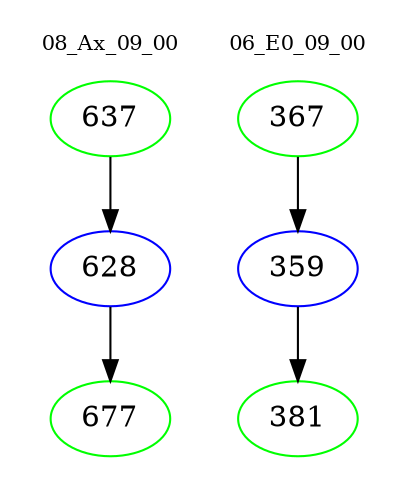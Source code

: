 digraph{
subgraph cluster_0 {
color = white
label = "08_Ax_09_00";
fontsize=10;
T0_637 [label="637", color="green"]
T0_637 -> T0_628 [color="black"]
T0_628 [label="628", color="blue"]
T0_628 -> T0_677 [color="black"]
T0_677 [label="677", color="green"]
}
subgraph cluster_1 {
color = white
label = "06_E0_09_00";
fontsize=10;
T1_367 [label="367", color="green"]
T1_367 -> T1_359 [color="black"]
T1_359 [label="359", color="blue"]
T1_359 -> T1_381 [color="black"]
T1_381 [label="381", color="green"]
}
}
